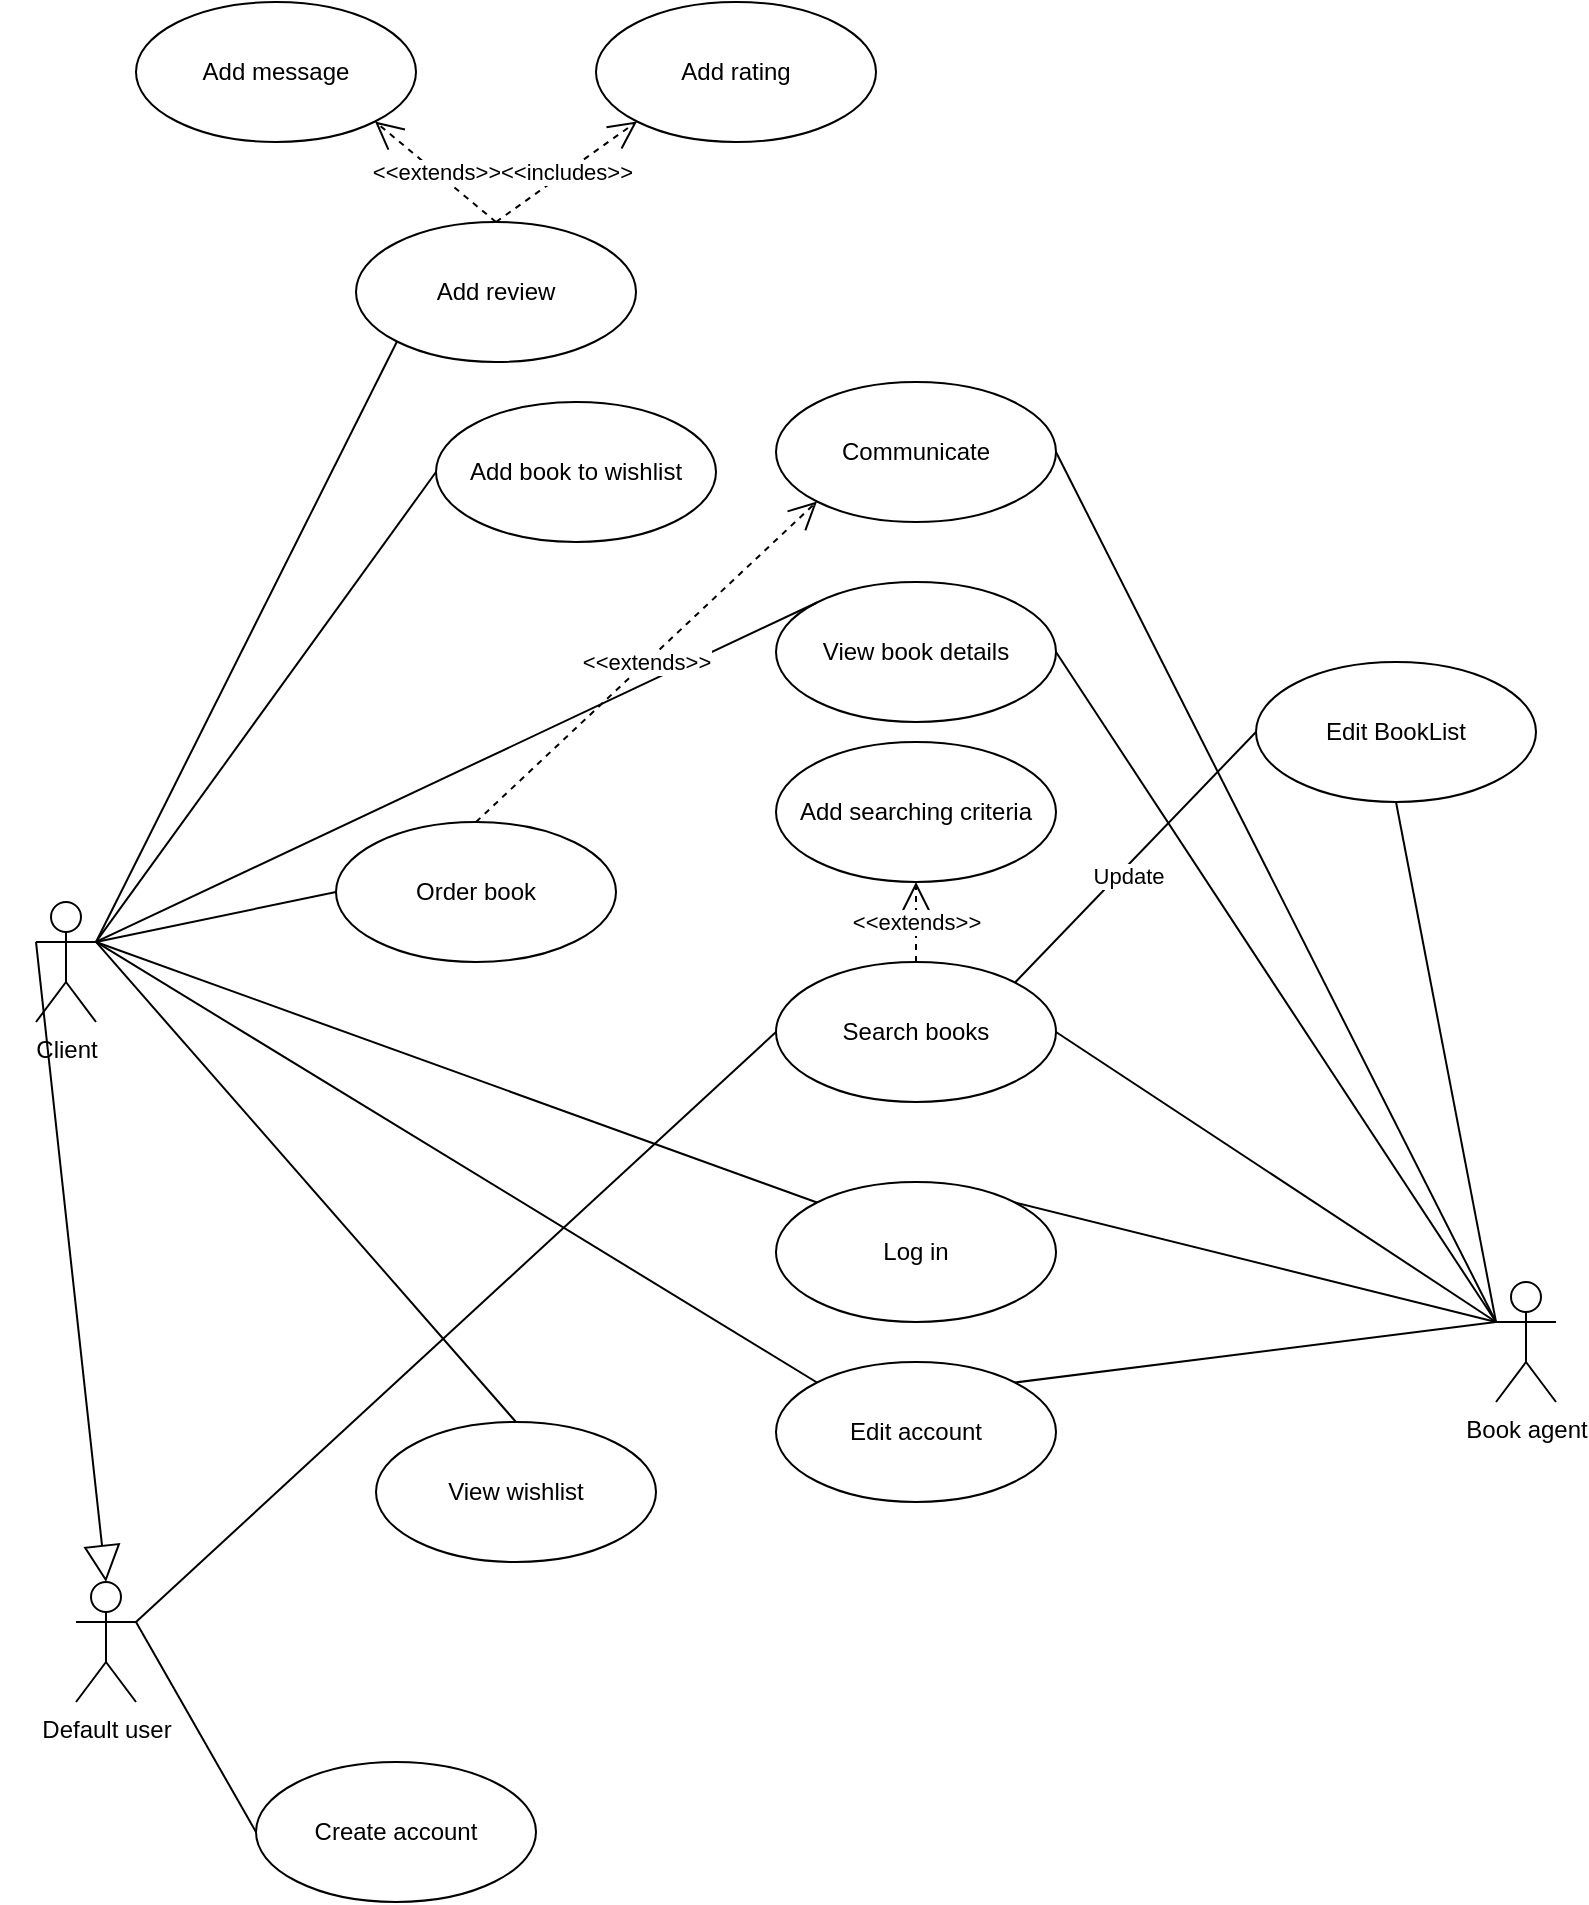 <mxfile version="24.0.5" type="device">
  <diagram name="Page-1" id="UsaiNchTn9z4ea0Z4n8r">
    <mxGraphModel dx="1434" dy="746" grid="1" gridSize="10" guides="1" tooltips="1" connect="1" arrows="1" fold="1" page="1" pageScale="1" pageWidth="827" pageHeight="1169" math="0" shadow="0">
      <root>
        <mxCell id="0" />
        <mxCell id="1" parent="0" />
        <mxCell id="BzQ77mKXMBp4ncx8uUWl-3" value="Client" style="shape=umlActor;verticalLabelPosition=bottom;verticalAlign=top;html=1;outlineConnect=0;" parent="1" vertex="1">
          <mxGeometry x="50" y="510" width="30" height="60" as="geometry" />
        </mxCell>
        <mxCell id="BzQ77mKXMBp4ncx8uUWl-4" value="Book agent" style="shape=umlActor;verticalLabelPosition=bottom;verticalAlign=top;html=1;outlineConnect=0;" parent="1" vertex="1">
          <mxGeometry x="780" y="700" width="30" height="60" as="geometry" />
        </mxCell>
        <mxCell id="BzQ77mKXMBp4ncx8uUWl-5" value="Create account" style="ellipse;whiteSpace=wrap;html=1;" parent="1" vertex="1">
          <mxGeometry x="160" y="940" width="140" height="70" as="geometry" />
        </mxCell>
        <mxCell id="BzQ77mKXMBp4ncx8uUWl-8" value="Log in" style="ellipse;whiteSpace=wrap;html=1;" parent="1" vertex="1">
          <mxGeometry x="420" y="650" width="140" height="70" as="geometry" />
        </mxCell>
        <mxCell id="BzQ77mKXMBp4ncx8uUWl-9" value="" style="endArrow=none;html=1;rounded=0;entryX=1;entryY=0.333;entryDx=0;entryDy=0;entryPerimeter=0;exitX=0;exitY=0;exitDx=0;exitDy=0;" parent="1" source="BzQ77mKXMBp4ncx8uUWl-8" target="BzQ77mKXMBp4ncx8uUWl-3" edge="1">
          <mxGeometry width="50" height="50" relative="1" as="geometry">
            <mxPoint x="300" y="725" as="sourcePoint" />
            <mxPoint x="120" y="720" as="targetPoint" />
          </mxGeometry>
        </mxCell>
        <mxCell id="3HZaJUwvoDpLjbgWA0wx-1" value="Search books" style="ellipse;whiteSpace=wrap;html=1;" parent="1" vertex="1">
          <mxGeometry x="420" y="540" width="140" height="70" as="geometry" />
        </mxCell>
        <mxCell id="3HZaJUwvoDpLjbgWA0wx-3" value="Default user" style="shape=umlActor;verticalLabelPosition=bottom;verticalAlign=top;html=1;outlineConnect=0;" parent="1" vertex="1">
          <mxGeometry x="70" y="850" width="30" height="60" as="geometry" />
        </mxCell>
        <mxCell id="3HZaJUwvoDpLjbgWA0wx-4" value="" style="endArrow=none;html=1;rounded=0;entryX=1;entryY=0.333;entryDx=0;entryDy=0;entryPerimeter=0;exitX=0;exitY=0.5;exitDx=0;exitDy=0;" parent="1" source="BzQ77mKXMBp4ncx8uUWl-5" target="3HZaJUwvoDpLjbgWA0wx-3" edge="1">
          <mxGeometry width="50" height="50" relative="1" as="geometry">
            <mxPoint x="410" y="1070" as="sourcePoint" />
            <mxPoint x="220" y="930" as="targetPoint" />
          </mxGeometry>
        </mxCell>
        <mxCell id="3HZaJUwvoDpLjbgWA0wx-5" value="" style="endArrow=none;html=1;rounded=0;entryX=1;entryY=0;entryDx=0;entryDy=0;exitX=0;exitY=0.333;exitDx=0;exitDy=0;exitPerimeter=0;" parent="1" source="BzQ77mKXMBp4ncx8uUWl-4" target="BzQ77mKXMBp4ncx8uUWl-8" edge="1">
          <mxGeometry width="50" height="50" relative="1" as="geometry">
            <mxPoint x="840" y="734.66" as="sourcePoint" />
            <mxPoint x="520" y="734.66" as="targetPoint" />
          </mxGeometry>
        </mxCell>
        <mxCell id="3HZaJUwvoDpLjbgWA0wx-6" value="" style="endArrow=none;html=1;rounded=0;entryX=1;entryY=0.5;entryDx=0;entryDy=0;exitX=0;exitY=0.333;exitDx=0;exitDy=0;exitPerimeter=0;" parent="1" source="BzQ77mKXMBp4ncx8uUWl-4" target="3HZaJUwvoDpLjbgWA0wx-1" edge="1">
          <mxGeometry width="50" height="50" relative="1" as="geometry">
            <mxPoint x="890" y="580" as="sourcePoint" />
            <mxPoint x="560" y="690" as="targetPoint" />
          </mxGeometry>
        </mxCell>
        <mxCell id="3HZaJUwvoDpLjbgWA0wx-8" value="Edit account" style="ellipse;whiteSpace=wrap;html=1;" parent="1" vertex="1">
          <mxGeometry x="420" y="740" width="140" height="70" as="geometry" />
        </mxCell>
        <mxCell id="3HZaJUwvoDpLjbgWA0wx-9" value="" style="endArrow=none;html=1;rounded=0;entryX=1;entryY=0.333;entryDx=0;entryDy=0;entryPerimeter=0;exitX=0;exitY=0;exitDx=0;exitDy=0;" parent="1" source="3HZaJUwvoDpLjbgWA0wx-8" target="BzQ77mKXMBp4ncx8uUWl-3" edge="1">
          <mxGeometry width="50" height="50" relative="1" as="geometry">
            <mxPoint x="480" y="925" as="sourcePoint" />
            <mxPoint x="170" y="710" as="targetPoint" />
          </mxGeometry>
        </mxCell>
        <mxCell id="3HZaJUwvoDpLjbgWA0wx-10" value="" style="endArrow=none;html=1;rounded=0;entryX=1;entryY=0;entryDx=0;entryDy=0;exitX=0;exitY=0.333;exitDx=0;exitDy=0;exitPerimeter=0;" parent="1" source="BzQ77mKXMBp4ncx8uUWl-4" target="3HZaJUwvoDpLjbgWA0wx-8" edge="1">
          <mxGeometry width="50" height="50" relative="1" as="geometry">
            <mxPoint x="927" y="1005" as="sourcePoint" />
            <mxPoint x="617" y="790" as="targetPoint" />
          </mxGeometry>
        </mxCell>
        <mxCell id="3HZaJUwvoDpLjbgWA0wx-11" value="" style="endArrow=none;html=1;rounded=0;exitX=0;exitY=0.5;exitDx=0;exitDy=0;entryX=1;entryY=0.333;entryDx=0;entryDy=0;entryPerimeter=0;" parent="1" source="3HZaJUwvoDpLjbgWA0wx-1" target="3HZaJUwvoDpLjbgWA0wx-3" edge="1">
          <mxGeometry width="50" height="50" relative="1" as="geometry">
            <mxPoint x="450" y="955" as="sourcePoint" />
            <mxPoint x="110" y="840" as="targetPoint" />
          </mxGeometry>
        </mxCell>
        <mxCell id="3HZaJUwvoDpLjbgWA0wx-12" value="View book details" style="ellipse;whiteSpace=wrap;html=1;" parent="1" vertex="1">
          <mxGeometry x="420" y="350" width="140" height="70" as="geometry" />
        </mxCell>
        <mxCell id="3HZaJUwvoDpLjbgWA0wx-13" value="" style="endArrow=block;endSize=16;endFill=0;html=1;rounded=0;entryX=0.5;entryY=0;entryDx=0;entryDy=0;entryPerimeter=0;exitX=0;exitY=0.333;exitDx=0;exitDy=0;exitPerimeter=0;" parent="1" source="BzQ77mKXMBp4ncx8uUWl-3" target="3HZaJUwvoDpLjbgWA0wx-3" edge="1">
          <mxGeometry x="-0.002" width="160" relative="1" as="geometry">
            <mxPoint x="120" y="590" as="sourcePoint" />
            <mxPoint x="270" y="740" as="targetPoint" />
            <mxPoint as="offset" />
          </mxGeometry>
        </mxCell>
        <mxCell id="3HZaJUwvoDpLjbgWA0wx-14" value="" style="endArrow=none;html=1;rounded=0;entryX=1;entryY=0.5;entryDx=0;entryDy=0;exitX=0;exitY=0.333;exitDx=0;exitDy=0;exitPerimeter=0;" parent="1" source="BzQ77mKXMBp4ncx8uUWl-4" target="3HZaJUwvoDpLjbgWA0wx-12" edge="1">
          <mxGeometry width="50" height="50" relative="1" as="geometry">
            <mxPoint x="860" y="625" as="sourcePoint" />
            <mxPoint x="590" y="490" as="targetPoint" />
          </mxGeometry>
        </mxCell>
        <mxCell id="3HZaJUwvoDpLjbgWA0wx-16" value="" style="endArrow=none;html=1;rounded=0;entryX=1;entryY=0.333;entryDx=0;entryDy=0;exitX=0;exitY=0;exitDx=0;exitDy=0;entryPerimeter=0;" parent="1" source="3HZaJUwvoDpLjbgWA0wx-12" target="BzQ77mKXMBp4ncx8uUWl-3" edge="1">
          <mxGeometry width="50" height="50" relative="1" as="geometry">
            <mxPoint x="480" y="655" as="sourcePoint" />
            <mxPoint x="210" y="420" as="targetPoint" />
          </mxGeometry>
        </mxCell>
        <mxCell id="3HZaJUwvoDpLjbgWA0wx-17" value="Edit B&lt;span style=&quot;background-color: initial;&quot;&gt;ookList&lt;/span&gt;" style="ellipse;whiteSpace=wrap;html=1;" parent="1" vertex="1">
          <mxGeometry x="660" y="390" width="140" height="70" as="geometry" />
        </mxCell>
        <mxCell id="3HZaJUwvoDpLjbgWA0wx-18" value="" style="endArrow=none;html=1;rounded=0;entryX=0.5;entryY=1;entryDx=0;entryDy=0;exitX=0;exitY=0.333;exitDx=0;exitDy=0;exitPerimeter=0;" parent="1" source="BzQ77mKXMBp4ncx8uUWl-4" target="3HZaJUwvoDpLjbgWA0wx-17" edge="1">
          <mxGeometry width="50" height="50" relative="1" as="geometry">
            <mxPoint x="840" y="720" as="sourcePoint" />
            <mxPoint x="570" y="485" as="targetPoint" />
          </mxGeometry>
        </mxCell>
        <mxCell id="3HZaJUwvoDpLjbgWA0wx-26" value="&amp;lt;&amp;lt;extends&amp;gt;&amp;gt;" style="endArrow=open;endSize=12;dashed=1;html=1;rounded=0;exitX=0.5;exitY=0;exitDx=0;exitDy=0;entryX=0.5;entryY=1;entryDx=0;entryDy=0;" parent="1" source="3HZaJUwvoDpLjbgWA0wx-1" target="3HZaJUwvoDpLjbgWA0wx-27" edge="1">
          <mxGeometry width="160" relative="1" as="geometry">
            <mxPoint x="370" y="520" as="sourcePoint" />
            <mxPoint x="530" y="520" as="targetPoint" />
          </mxGeometry>
        </mxCell>
        <mxCell id="3HZaJUwvoDpLjbgWA0wx-27" value="Add searching criteria" style="ellipse;whiteSpace=wrap;html=1;" parent="1" vertex="1">
          <mxGeometry x="420" y="430" width="140" height="70" as="geometry" />
        </mxCell>
        <mxCell id="3HZaJUwvoDpLjbgWA0wx-29" value="" style="endArrow=none;html=1;rounded=0;entryX=0;entryY=0.5;entryDx=0;entryDy=0;exitX=1;exitY=0;exitDx=0;exitDy=0;" parent="1" source="3HZaJUwvoDpLjbgWA0wx-1" target="3HZaJUwvoDpLjbgWA0wx-17" edge="1">
          <mxGeometry width="50" height="50" relative="1" as="geometry">
            <mxPoint x="670" y="680" as="sourcePoint" />
            <mxPoint x="660" y="470" as="targetPoint" />
          </mxGeometry>
        </mxCell>
        <mxCell id="3HZaJUwvoDpLjbgWA0wx-30" value="Update" style="edgeLabel;html=1;align=center;verticalAlign=middle;resizable=0;points=[];" parent="3HZaJUwvoDpLjbgWA0wx-29" vertex="1" connectable="0">
          <mxGeometry x="-0.106" y="-3" relative="1" as="geometry">
            <mxPoint as="offset" />
          </mxGeometry>
        </mxCell>
        <mxCell id="3HZaJUwvoDpLjbgWA0wx-31" value="Add review" style="ellipse;whiteSpace=wrap;html=1;" parent="1" vertex="1">
          <mxGeometry x="210" y="170" width="140" height="70" as="geometry" />
        </mxCell>
        <mxCell id="3HZaJUwvoDpLjbgWA0wx-34" value="&amp;lt;&amp;lt;extends&amp;gt;&amp;gt;" style="endArrow=open;endSize=12;dashed=1;html=1;rounded=0;exitX=0.5;exitY=0;exitDx=0;exitDy=0;entryX=1;entryY=1;entryDx=0;entryDy=0;" parent="1" source="3HZaJUwvoDpLjbgWA0wx-31" target="3HZaJUwvoDpLjbgWA0wx-37" edge="1">
          <mxGeometry width="160" relative="1" as="geometry">
            <mxPoint x="220.0" y="105.0" as="sourcePoint" />
            <mxPoint x="150" y="110" as="targetPoint" />
          </mxGeometry>
        </mxCell>
        <mxCell id="3HZaJUwvoDpLjbgWA0wx-36" value="&amp;lt;&amp;lt;includes&amp;gt;&amp;gt;" style="endArrow=open;endSize=12;dashed=1;html=1;rounded=0;exitX=0.5;exitY=0;exitDx=0;exitDy=0;entryX=0;entryY=1;entryDx=0;entryDy=0;" parent="1" source="3HZaJUwvoDpLjbgWA0wx-31" target="3HZaJUwvoDpLjbgWA0wx-38" edge="1">
          <mxGeometry width="160" relative="1" as="geometry">
            <mxPoint x="305" y="140" as="sourcePoint" />
            <mxPoint x="320" y="120" as="targetPoint" />
          </mxGeometry>
        </mxCell>
        <mxCell id="3HZaJUwvoDpLjbgWA0wx-37" value="Add message" style="ellipse;whiteSpace=wrap;html=1;" parent="1" vertex="1">
          <mxGeometry x="100" y="60" width="140" height="70" as="geometry" />
        </mxCell>
        <mxCell id="3HZaJUwvoDpLjbgWA0wx-38" value="Add rating" style="ellipse;whiteSpace=wrap;html=1;" parent="1" vertex="1">
          <mxGeometry x="330" y="60" width="140" height="70" as="geometry" />
        </mxCell>
        <mxCell id="3HZaJUwvoDpLjbgWA0wx-40" value="" style="endArrow=none;html=1;rounded=0;entryX=1;entryY=0.333;entryDx=0;entryDy=0;entryPerimeter=0;exitX=0;exitY=1;exitDx=0;exitDy=0;" parent="1" source="3HZaJUwvoDpLjbgWA0wx-31" target="BzQ77mKXMBp4ncx8uUWl-3" edge="1">
          <mxGeometry width="50" height="50" relative="1" as="geometry">
            <mxPoint x="390" y="370" as="sourcePoint" />
            <mxPoint x="90" y="465" as="targetPoint" />
          </mxGeometry>
        </mxCell>
        <mxCell id="3HZaJUwvoDpLjbgWA0wx-42" value="Add book to wishlist" style="ellipse;whiteSpace=wrap;html=1;" parent="1" vertex="1">
          <mxGeometry x="250" y="260" width="140" height="70" as="geometry" />
        </mxCell>
        <mxCell id="3HZaJUwvoDpLjbgWA0wx-43" value="" style="endArrow=none;html=1;rounded=0;entryX=1;entryY=0.333;entryDx=0;entryDy=0;entryPerimeter=0;" parent="1" target="BzQ77mKXMBp4ncx8uUWl-3" edge="1">
          <mxGeometry width="50" height="50" relative="1" as="geometry">
            <mxPoint x="250" y="295" as="sourcePoint" />
            <mxPoint x="150" y="520" as="targetPoint" />
          </mxGeometry>
        </mxCell>
        <mxCell id="3HZaJUwvoDpLjbgWA0wx-44" value="View wishlist" style="ellipse;whiteSpace=wrap;html=1;" parent="1" vertex="1">
          <mxGeometry x="220" y="770" width="140" height="70" as="geometry" />
        </mxCell>
        <mxCell id="3HZaJUwvoDpLjbgWA0wx-45" value="" style="endArrow=none;html=1;rounded=0;entryX=1;entryY=0.333;entryDx=0;entryDy=0;exitX=0.5;exitY=0;exitDx=0;exitDy=0;entryPerimeter=0;" parent="1" source="3HZaJUwvoDpLjbgWA0wx-44" target="BzQ77mKXMBp4ncx8uUWl-3" edge="1">
          <mxGeometry width="50" height="50" relative="1" as="geometry">
            <mxPoint x="230" y="525" as="sourcePoint" />
            <mxPoint x="90" y="520" as="targetPoint" />
          </mxGeometry>
        </mxCell>
        <mxCell id="3HZaJUwvoDpLjbgWA0wx-46" value="Order book" style="ellipse;whiteSpace=wrap;html=1;" parent="1" vertex="1">
          <mxGeometry x="200" y="470" width="140" height="70" as="geometry" />
        </mxCell>
        <mxCell id="3HZaJUwvoDpLjbgWA0wx-47" value="" style="endArrow=none;html=1;rounded=0;entryX=1;entryY=0.333;entryDx=0;entryDy=0;exitX=0;exitY=0.5;exitDx=0;exitDy=0;entryPerimeter=0;" parent="1" source="3HZaJUwvoDpLjbgWA0wx-46" target="BzQ77mKXMBp4ncx8uUWl-3" edge="1">
          <mxGeometry width="50" height="50" relative="1" as="geometry">
            <mxPoint x="430" y="395" as="sourcePoint" />
            <mxPoint x="90" y="540" as="targetPoint" />
          </mxGeometry>
        </mxCell>
        <mxCell id="3HZaJUwvoDpLjbgWA0wx-48" value="Communicate" style="ellipse;whiteSpace=wrap;html=1;" parent="1" vertex="1">
          <mxGeometry x="420" y="250" width="140" height="70" as="geometry" />
        </mxCell>
        <mxCell id="3HZaJUwvoDpLjbgWA0wx-49" value="&amp;lt;&amp;lt;extends&amp;gt;&amp;gt;" style="endArrow=open;endSize=12;dashed=1;html=1;rounded=0;exitX=0.5;exitY=0;exitDx=0;exitDy=0;entryX=0;entryY=1;entryDx=0;entryDy=0;" parent="1" source="3HZaJUwvoDpLjbgWA0wx-46" target="3HZaJUwvoDpLjbgWA0wx-48" edge="1">
          <mxGeometry width="160" relative="1" as="geometry">
            <mxPoint x="401" y="430" as="sourcePoint" />
            <mxPoint x="340" y="380" as="targetPoint" />
          </mxGeometry>
        </mxCell>
        <mxCell id="3HZaJUwvoDpLjbgWA0wx-50" value="" style="endArrow=none;html=1;rounded=0;entryX=1;entryY=0.5;entryDx=0;entryDy=0;exitX=0;exitY=0.333;exitDx=0;exitDy=0;exitPerimeter=0;" parent="1" source="BzQ77mKXMBp4ncx8uUWl-4" target="3HZaJUwvoDpLjbgWA0wx-48" edge="1">
          <mxGeometry width="50" height="50" relative="1" as="geometry">
            <mxPoint x="850" y="720" as="sourcePoint" />
            <mxPoint x="780" y="510" as="targetPoint" />
          </mxGeometry>
        </mxCell>
      </root>
    </mxGraphModel>
  </diagram>
</mxfile>
